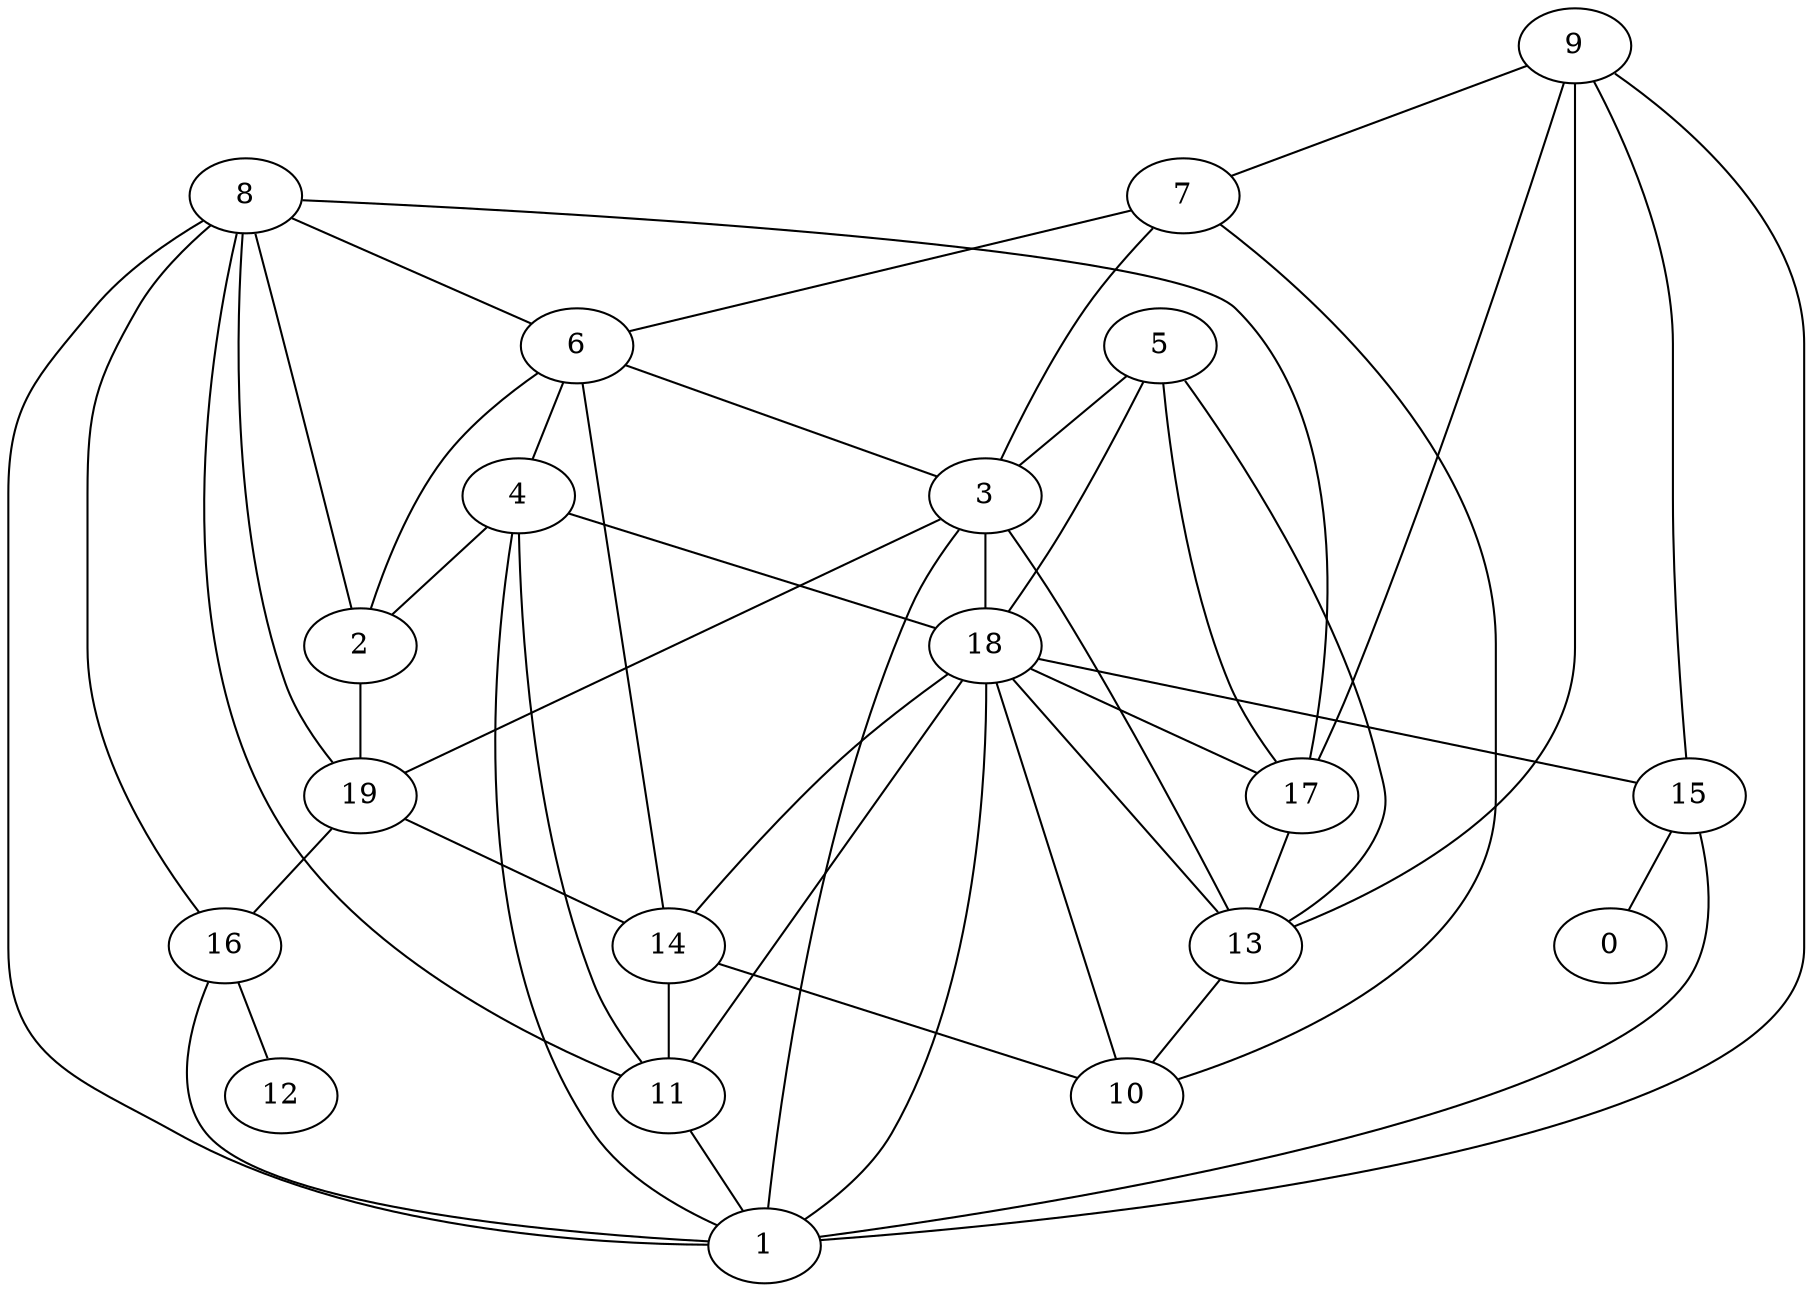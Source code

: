 digraph GG_graph {

subgraph G_graph {
edge [color = black]
"4" -> "2" [dir = none]
"4" -> "1" [dir = none]
"8" -> "16" [dir = none]
"8" -> "6" [dir = none]
"16" -> "1" [dir = none]
"16" -> "12" [dir = none]
"3" -> "18" [dir = none]
"18" -> "14" [dir = none]
"18" -> "11" [dir = none]
"18" -> "17" [dir = none]
"18" -> "15" [dir = none]
"5" -> "3" [dir = none]
"6" -> "3" [dir = none]
"19" -> "16" [dir = none]
"17" -> "13" [dir = none]
"9" -> "7" [dir = none]
"9" -> "1" [dir = none]
"15" -> "0" [dir = none]
"13" -> "10" [dir = none]
"18" -> "13" [dir = none]
"15" -> "1" [dir = none]
"14" -> "10" [dir = none]
"8" -> "19" [dir = none]
"18" -> "10" [dir = none]
"7" -> "3" [dir = none]
"19" -> "14" [dir = none]
"5" -> "17" [dir = none]
"4" -> "18" [dir = none]
"3" -> "1" [dir = none]
"7" -> "10" [dir = none]
"5" -> "18" [dir = none]
"14" -> "11" [dir = none]
"11" -> "1" [dir = none]
"8" -> "17" [dir = none]
"2" -> "19" [dir = none]
"4" -> "11" [dir = none]
"9" -> "17" [dir = none]
"5" -> "13" [dir = none]
"3" -> "13" [dir = none]
"6" -> "4" [dir = none]
"6" -> "14" [dir = none]
"18" -> "1" [dir = none]
"7" -> "6" [dir = none]
"6" -> "2" [dir = none]
"3" -> "19" [dir = none]
"8" -> "11" [dir = none]
"8" -> "1" [dir = none]
"9" -> "15" [dir = none]
"8" -> "2" [dir = none]
"9" -> "13" [dir = none]
}

}
